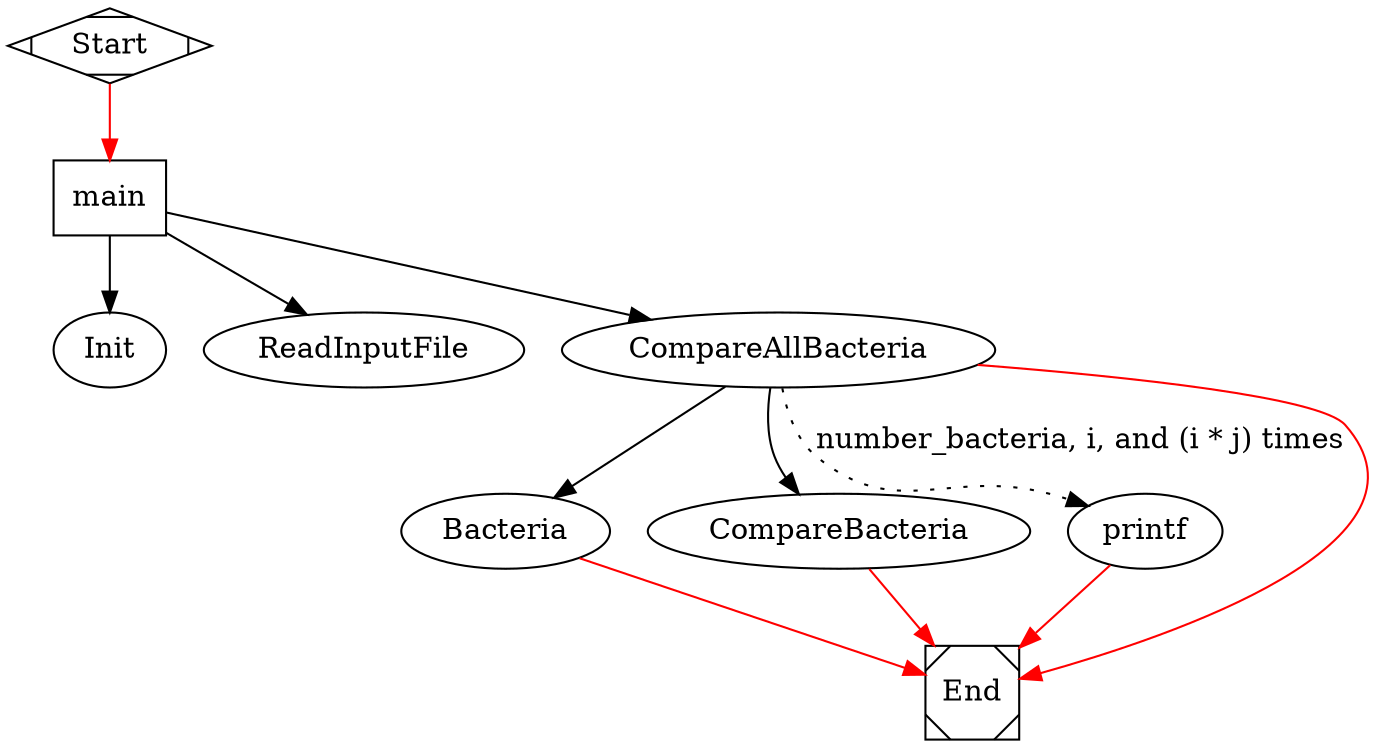 digraph Improved {
    size = "10, 10";
    edge [color = red];
    Start -> main;
    edge [color = black];
    main -> Init [weight = 8];
    main -> ReadInputFile;
    main -> CompareAllBacteria;
    CompareAllBacteria -> Bacteria [shape = diamond];
    CompareAllBacteria -> CompareBacteria;
    CompareAllBacteria -> printf [style = dotted, label = "number_bacteria, i, and (i * j) times"];
    edge [color = red];
    CompareAllBacteria -> End;
    Bacteria -> End;
    CompareBacteria -> End;
    printf -> End;
    main [shape = box]; // Main method
    Start [shape = Mdiamond];
    End [shape = Msquare];
}